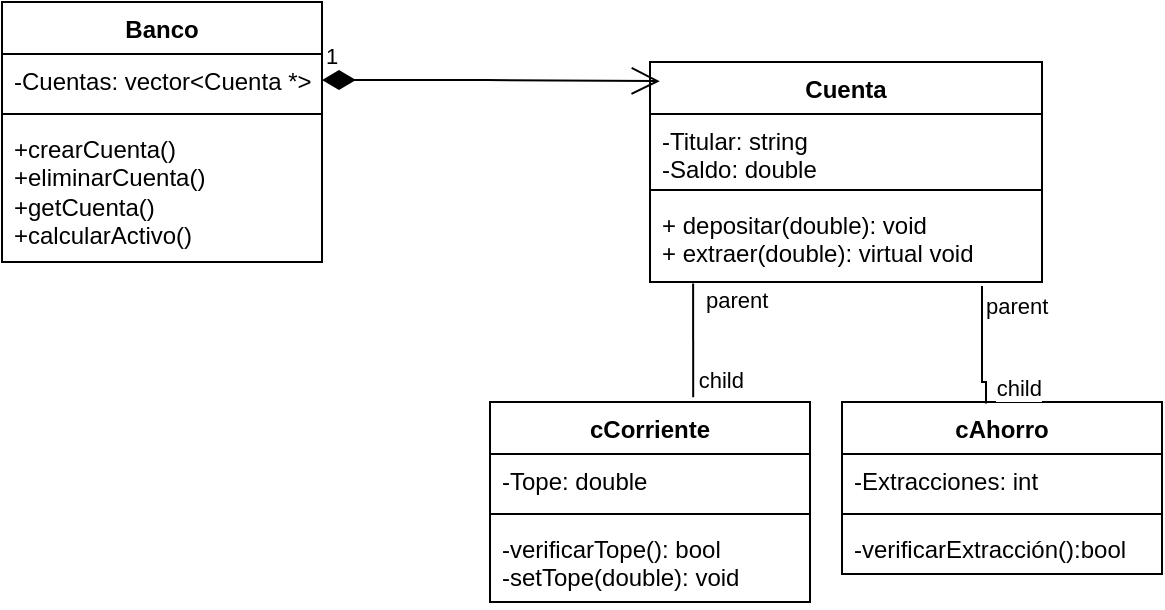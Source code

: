 <mxfile version="24.7.17">
  <diagram name="Página-1" id="vQQ5OYzNxq4txFBwUD5q">
    <mxGraphModel dx="1050" dy="596" grid="1" gridSize="10" guides="1" tooltips="1" connect="1" arrows="1" fold="1" page="1" pageScale="1" pageWidth="827" pageHeight="1169" math="0" shadow="0">
      <root>
        <mxCell id="0" />
        <mxCell id="1" parent="0" />
        <mxCell id="F_mHZdn9mT2qsxkQTSPA-1" value="Cuenta" style="swimlane;fontStyle=1;align=center;verticalAlign=top;childLayout=stackLayout;horizontal=1;startSize=26;horizontalStack=0;resizeParent=1;resizeParentMax=0;resizeLast=0;collapsible=1;marginBottom=0;whiteSpace=wrap;html=1;" vertex="1" parent="1">
          <mxGeometry x="414" y="60" width="196" height="110" as="geometry" />
        </mxCell>
        <mxCell id="F_mHZdn9mT2qsxkQTSPA-2" value="-Titular: string&lt;div&gt;-Saldo: double&lt;/div&gt;" style="text;strokeColor=none;fillColor=none;align=left;verticalAlign=top;spacingLeft=4;spacingRight=4;overflow=hidden;rotatable=0;points=[[0,0.5],[1,0.5]];portConstraint=eastwest;whiteSpace=wrap;html=1;" vertex="1" parent="F_mHZdn9mT2qsxkQTSPA-1">
          <mxGeometry y="26" width="196" height="34" as="geometry" />
        </mxCell>
        <mxCell id="F_mHZdn9mT2qsxkQTSPA-3" value="" style="line;strokeWidth=1;fillColor=none;align=left;verticalAlign=middle;spacingTop=-1;spacingLeft=3;spacingRight=3;rotatable=0;labelPosition=right;points=[];portConstraint=eastwest;strokeColor=inherit;" vertex="1" parent="F_mHZdn9mT2qsxkQTSPA-1">
          <mxGeometry y="60" width="196" height="8" as="geometry" />
        </mxCell>
        <mxCell id="F_mHZdn9mT2qsxkQTSPA-4" value="+ depositar(double): void&lt;div&gt;+ extraer(double): virtual void&lt;/div&gt;" style="text;strokeColor=none;fillColor=none;align=left;verticalAlign=top;spacingLeft=4;spacingRight=4;overflow=hidden;rotatable=0;points=[[0,0.5],[1,0.5]];portConstraint=eastwest;whiteSpace=wrap;html=1;" vertex="1" parent="F_mHZdn9mT2qsxkQTSPA-1">
          <mxGeometry y="68" width="196" height="42" as="geometry" />
        </mxCell>
        <mxCell id="F_mHZdn9mT2qsxkQTSPA-5" value="cCorriente" style="swimlane;fontStyle=1;align=center;verticalAlign=top;childLayout=stackLayout;horizontal=1;startSize=26;horizontalStack=0;resizeParent=1;resizeParentMax=0;resizeLast=0;collapsible=1;marginBottom=0;whiteSpace=wrap;html=1;" vertex="1" parent="1">
          <mxGeometry x="334" y="230" width="160" height="100" as="geometry" />
        </mxCell>
        <mxCell id="F_mHZdn9mT2qsxkQTSPA-6" value="-Tope: double" style="text;strokeColor=none;fillColor=none;align=left;verticalAlign=top;spacingLeft=4;spacingRight=4;overflow=hidden;rotatable=0;points=[[0,0.5],[1,0.5]];portConstraint=eastwest;whiteSpace=wrap;html=1;" vertex="1" parent="F_mHZdn9mT2qsxkQTSPA-5">
          <mxGeometry y="26" width="160" height="26" as="geometry" />
        </mxCell>
        <mxCell id="F_mHZdn9mT2qsxkQTSPA-7" value="" style="line;strokeWidth=1;fillColor=none;align=left;verticalAlign=middle;spacingTop=-1;spacingLeft=3;spacingRight=3;rotatable=0;labelPosition=right;points=[];portConstraint=eastwest;strokeColor=inherit;" vertex="1" parent="F_mHZdn9mT2qsxkQTSPA-5">
          <mxGeometry y="52" width="160" height="8" as="geometry" />
        </mxCell>
        <mxCell id="F_mHZdn9mT2qsxkQTSPA-8" value="-verificarTope(): bool&lt;div&gt;-setTope(double): void&lt;/div&gt;" style="text;strokeColor=none;fillColor=none;align=left;verticalAlign=top;spacingLeft=4;spacingRight=4;overflow=hidden;rotatable=0;points=[[0,0.5],[1,0.5]];portConstraint=eastwest;whiteSpace=wrap;html=1;" vertex="1" parent="F_mHZdn9mT2qsxkQTSPA-5">
          <mxGeometry y="60" width="160" height="40" as="geometry" />
        </mxCell>
        <mxCell id="F_mHZdn9mT2qsxkQTSPA-10" value="Banco" style="swimlane;fontStyle=1;align=center;verticalAlign=top;childLayout=stackLayout;horizontal=1;startSize=26;horizontalStack=0;resizeParent=1;resizeParentMax=0;resizeLast=0;collapsible=1;marginBottom=0;whiteSpace=wrap;html=1;" vertex="1" parent="1">
          <mxGeometry x="90" y="30" width="160" height="130" as="geometry" />
        </mxCell>
        <mxCell id="F_mHZdn9mT2qsxkQTSPA-11" value="-Cuentas: vector&amp;lt;Cuenta *&amp;gt;" style="text;strokeColor=none;fillColor=none;align=left;verticalAlign=top;spacingLeft=4;spacingRight=4;overflow=hidden;rotatable=0;points=[[0,0.5],[1,0.5]];portConstraint=eastwest;whiteSpace=wrap;html=1;" vertex="1" parent="F_mHZdn9mT2qsxkQTSPA-10">
          <mxGeometry y="26" width="160" height="26" as="geometry" />
        </mxCell>
        <mxCell id="F_mHZdn9mT2qsxkQTSPA-12" value="" style="line;strokeWidth=1;fillColor=none;align=left;verticalAlign=middle;spacingTop=-1;spacingLeft=3;spacingRight=3;rotatable=0;labelPosition=right;points=[];portConstraint=eastwest;strokeColor=inherit;" vertex="1" parent="F_mHZdn9mT2qsxkQTSPA-10">
          <mxGeometry y="52" width="160" height="8" as="geometry" />
        </mxCell>
        <mxCell id="F_mHZdn9mT2qsxkQTSPA-13" value="+crearCuenta()&lt;div&gt;+eliminarCuenta()&lt;/div&gt;&lt;div&gt;+getCuenta()&lt;/div&gt;&lt;div&gt;+calcularActivo()&lt;/div&gt;" style="text;strokeColor=none;fillColor=none;align=left;verticalAlign=top;spacingLeft=4;spacingRight=4;overflow=hidden;rotatable=0;points=[[0,0.5],[1,0.5]];portConstraint=eastwest;whiteSpace=wrap;html=1;" vertex="1" parent="F_mHZdn9mT2qsxkQTSPA-10">
          <mxGeometry y="60" width="160" height="70" as="geometry" />
        </mxCell>
        <mxCell id="F_mHZdn9mT2qsxkQTSPA-14" value="1" style="endArrow=open;html=1;endSize=12;startArrow=diamondThin;startSize=14;startFill=1;edgeStyle=orthogonalEdgeStyle;align=left;verticalAlign=bottom;rounded=0;entryX=0.025;entryY=0.087;entryDx=0;entryDy=0;entryPerimeter=0;exitX=1;exitY=0.5;exitDx=0;exitDy=0;" edge="1" parent="1" source="F_mHZdn9mT2qsxkQTSPA-11" target="F_mHZdn9mT2qsxkQTSPA-1">
          <mxGeometry x="-1" y="3" relative="1" as="geometry">
            <mxPoint x="250" y="40" as="sourcePoint" />
            <mxPoint x="410" y="40" as="targetPoint" />
          </mxGeometry>
        </mxCell>
        <mxCell id="F_mHZdn9mT2qsxkQTSPA-15" value="cAhorro" style="swimlane;fontStyle=1;align=center;verticalAlign=top;childLayout=stackLayout;horizontal=1;startSize=26;horizontalStack=0;resizeParent=1;resizeParentMax=0;resizeLast=0;collapsible=1;marginBottom=0;whiteSpace=wrap;html=1;" vertex="1" parent="1">
          <mxGeometry x="510" y="230" width="160" height="86" as="geometry" />
        </mxCell>
        <mxCell id="F_mHZdn9mT2qsxkQTSPA-16" value="-Extracciones: int" style="text;strokeColor=none;fillColor=none;align=left;verticalAlign=top;spacingLeft=4;spacingRight=4;overflow=hidden;rotatable=0;points=[[0,0.5],[1,0.5]];portConstraint=eastwest;whiteSpace=wrap;html=1;" vertex="1" parent="F_mHZdn9mT2qsxkQTSPA-15">
          <mxGeometry y="26" width="160" height="26" as="geometry" />
        </mxCell>
        <mxCell id="F_mHZdn9mT2qsxkQTSPA-17" value="" style="line;strokeWidth=1;fillColor=none;align=left;verticalAlign=middle;spacingTop=-1;spacingLeft=3;spacingRight=3;rotatable=0;labelPosition=right;points=[];portConstraint=eastwest;strokeColor=inherit;" vertex="1" parent="F_mHZdn9mT2qsxkQTSPA-15">
          <mxGeometry y="52" width="160" height="8" as="geometry" />
        </mxCell>
        <mxCell id="F_mHZdn9mT2qsxkQTSPA-18" value="-verificarExtracción():bool&amp;nbsp;" style="text;strokeColor=none;fillColor=none;align=left;verticalAlign=top;spacingLeft=4;spacingRight=4;overflow=hidden;rotatable=0;points=[[0,0.5],[1,0.5]];portConstraint=eastwest;whiteSpace=wrap;html=1;" vertex="1" parent="F_mHZdn9mT2qsxkQTSPA-15">
          <mxGeometry y="60" width="160" height="26" as="geometry" />
        </mxCell>
        <mxCell id="F_mHZdn9mT2qsxkQTSPA-19" value="" style="endArrow=none;html=1;edgeStyle=orthogonalEdgeStyle;rounded=0;exitX=0.11;exitY=1.019;exitDx=0;exitDy=0;exitPerimeter=0;entryX=0.635;entryY=-0.024;entryDx=0;entryDy=0;entryPerimeter=0;" edge="1" parent="1" source="F_mHZdn9mT2qsxkQTSPA-4" target="F_mHZdn9mT2qsxkQTSPA-5">
          <mxGeometry relative="1" as="geometry">
            <mxPoint x="330" y="310" as="sourcePoint" />
            <mxPoint x="490" y="310" as="targetPoint" />
          </mxGeometry>
        </mxCell>
        <mxCell id="F_mHZdn9mT2qsxkQTSPA-20" value="parent" style="edgeLabel;resizable=0;html=1;align=left;verticalAlign=bottom;" connectable="0" vertex="1" parent="F_mHZdn9mT2qsxkQTSPA-19">
          <mxGeometry x="-1" relative="1" as="geometry">
            <mxPoint x="4" y="17" as="offset" />
          </mxGeometry>
        </mxCell>
        <mxCell id="F_mHZdn9mT2qsxkQTSPA-21" value="child" style="edgeLabel;resizable=0;html=1;align=right;verticalAlign=bottom;" connectable="0" vertex="1" parent="F_mHZdn9mT2qsxkQTSPA-19">
          <mxGeometry x="1" relative="1" as="geometry">
            <mxPoint x="26" as="offset" />
          </mxGeometry>
        </mxCell>
        <mxCell id="F_mHZdn9mT2qsxkQTSPA-26" value="" style="endArrow=none;html=1;edgeStyle=orthogonalEdgeStyle;rounded=0;entryX=0.45;entryY=0.009;entryDx=0;entryDy=0;entryPerimeter=0;" edge="1" parent="1" target="F_mHZdn9mT2qsxkQTSPA-15">
          <mxGeometry relative="1" as="geometry">
            <mxPoint x="580" y="172" as="sourcePoint" />
            <mxPoint x="490" y="310" as="targetPoint" />
            <Array as="points">
              <mxPoint x="580" y="220" />
              <mxPoint x="582" y="220" />
            </Array>
          </mxGeometry>
        </mxCell>
        <mxCell id="F_mHZdn9mT2qsxkQTSPA-27" value="parent" style="edgeLabel;resizable=0;html=1;align=left;verticalAlign=bottom;" connectable="0" vertex="1" parent="F_mHZdn9mT2qsxkQTSPA-26">
          <mxGeometry x="-1" relative="1" as="geometry">
            <mxPoint y="18" as="offset" />
          </mxGeometry>
        </mxCell>
        <mxCell id="F_mHZdn9mT2qsxkQTSPA-28" value="child" style="edgeLabel;resizable=0;html=1;align=right;verticalAlign=bottom;" connectable="0" vertex="1" parent="F_mHZdn9mT2qsxkQTSPA-26">
          <mxGeometry x="1" relative="1" as="geometry">
            <mxPoint x="28" as="offset" />
          </mxGeometry>
        </mxCell>
      </root>
    </mxGraphModel>
  </diagram>
</mxfile>
